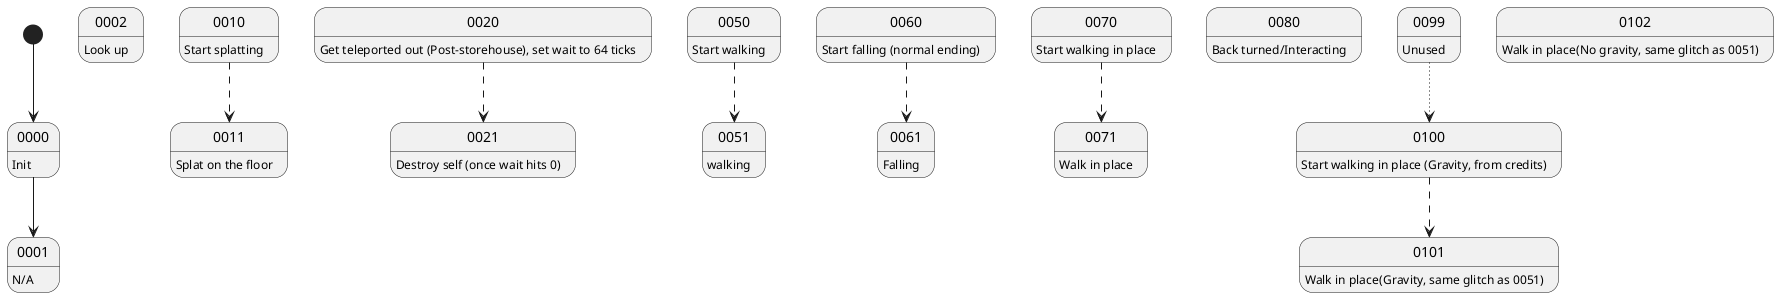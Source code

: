 @startuml Npc 150 - Quote

[*] --> 0000
0000: Init
0000 --> 0001

0001: N/A

0002: Look up

0010: Start splatting
0010 -[dashed]-> 0011

0011: Splat on the floor

0020: Get teleported out (Post-storehouse), set wait to 64 ticks
0020 -[dashed]-> 0021

0021: Destroy self (once wait hits 0)

0050: Start walking
0050 -[dashed]-> 0051

0051: walking

0060: Start falling (normal ending)
0060 -[dashed]-> 0061

0061: Falling

0070: Start walking in place
0070 -[dashed]-> 0071

0071: Walk in place

0080: Back turned/Interacting

0099: Unused
0099 -[dotted]-> 0100

0100: Start walking in place (Gravity, from credits)
0100 -[dashed]-> 0101

0101: Walk in place	(Gravity, same glitch as 0051)

0102: Walk in place	(No gravity, same glitch as 0051)


@enduml